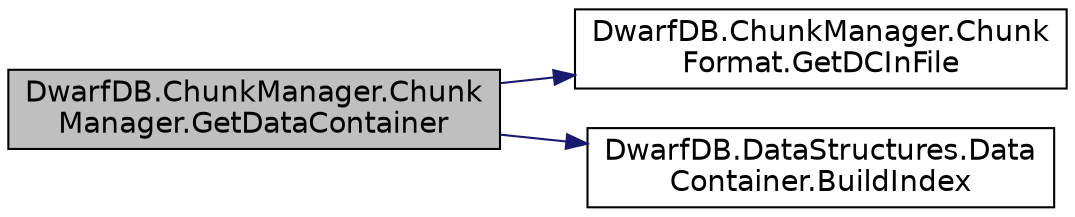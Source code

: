 digraph "DwarfDB.ChunkManager.ChunkManager.GetDataContainer"
{
  edge [fontname="Helvetica",fontsize="14",labelfontname="Helvetica",labelfontsize="14"];
  node [fontname="Helvetica",fontsize="14",shape=record];
  rankdir="LR";
  Node1 [label="DwarfDB.ChunkManager.Chunk\lManager.GetDataContainer",height=0.2,width=0.4,color="black", fillcolor="grey75", style="filled", fontcolor="black"];
  Node1 -> Node2 [color="midnightblue",fontsize="14",style="solid",fontname="Helvetica"];
  Node2 [label="DwarfDB.ChunkManager.Chunk\lFormat.GetDCInFile",height=0.2,width=0.4,color="black", fillcolor="white", style="filled",URL="$d0/d17/class_dwarf_d_b_1_1_chunk_manager_1_1_chunk_format.html#a04ca4db18dc262937547df1e600fa6a5",tooltip="Getting a DataContainer from the chunk "];
  Node1 -> Node3 [color="midnightblue",fontsize="14",style="solid",fontname="Helvetica"];
  Node3 [label="DwarfDB.DataStructures.Data\lContainer.BuildIndex",height=0.2,width=0.4,color="black", fillcolor="white", style="filled",URL="$d0/dbb/class_dwarf_d_b_1_1_data_structures_1_1_data_container.html#a8f32eb712d14d6dbf42a95098673dd19",tooltip="Building an index for element "];
}
